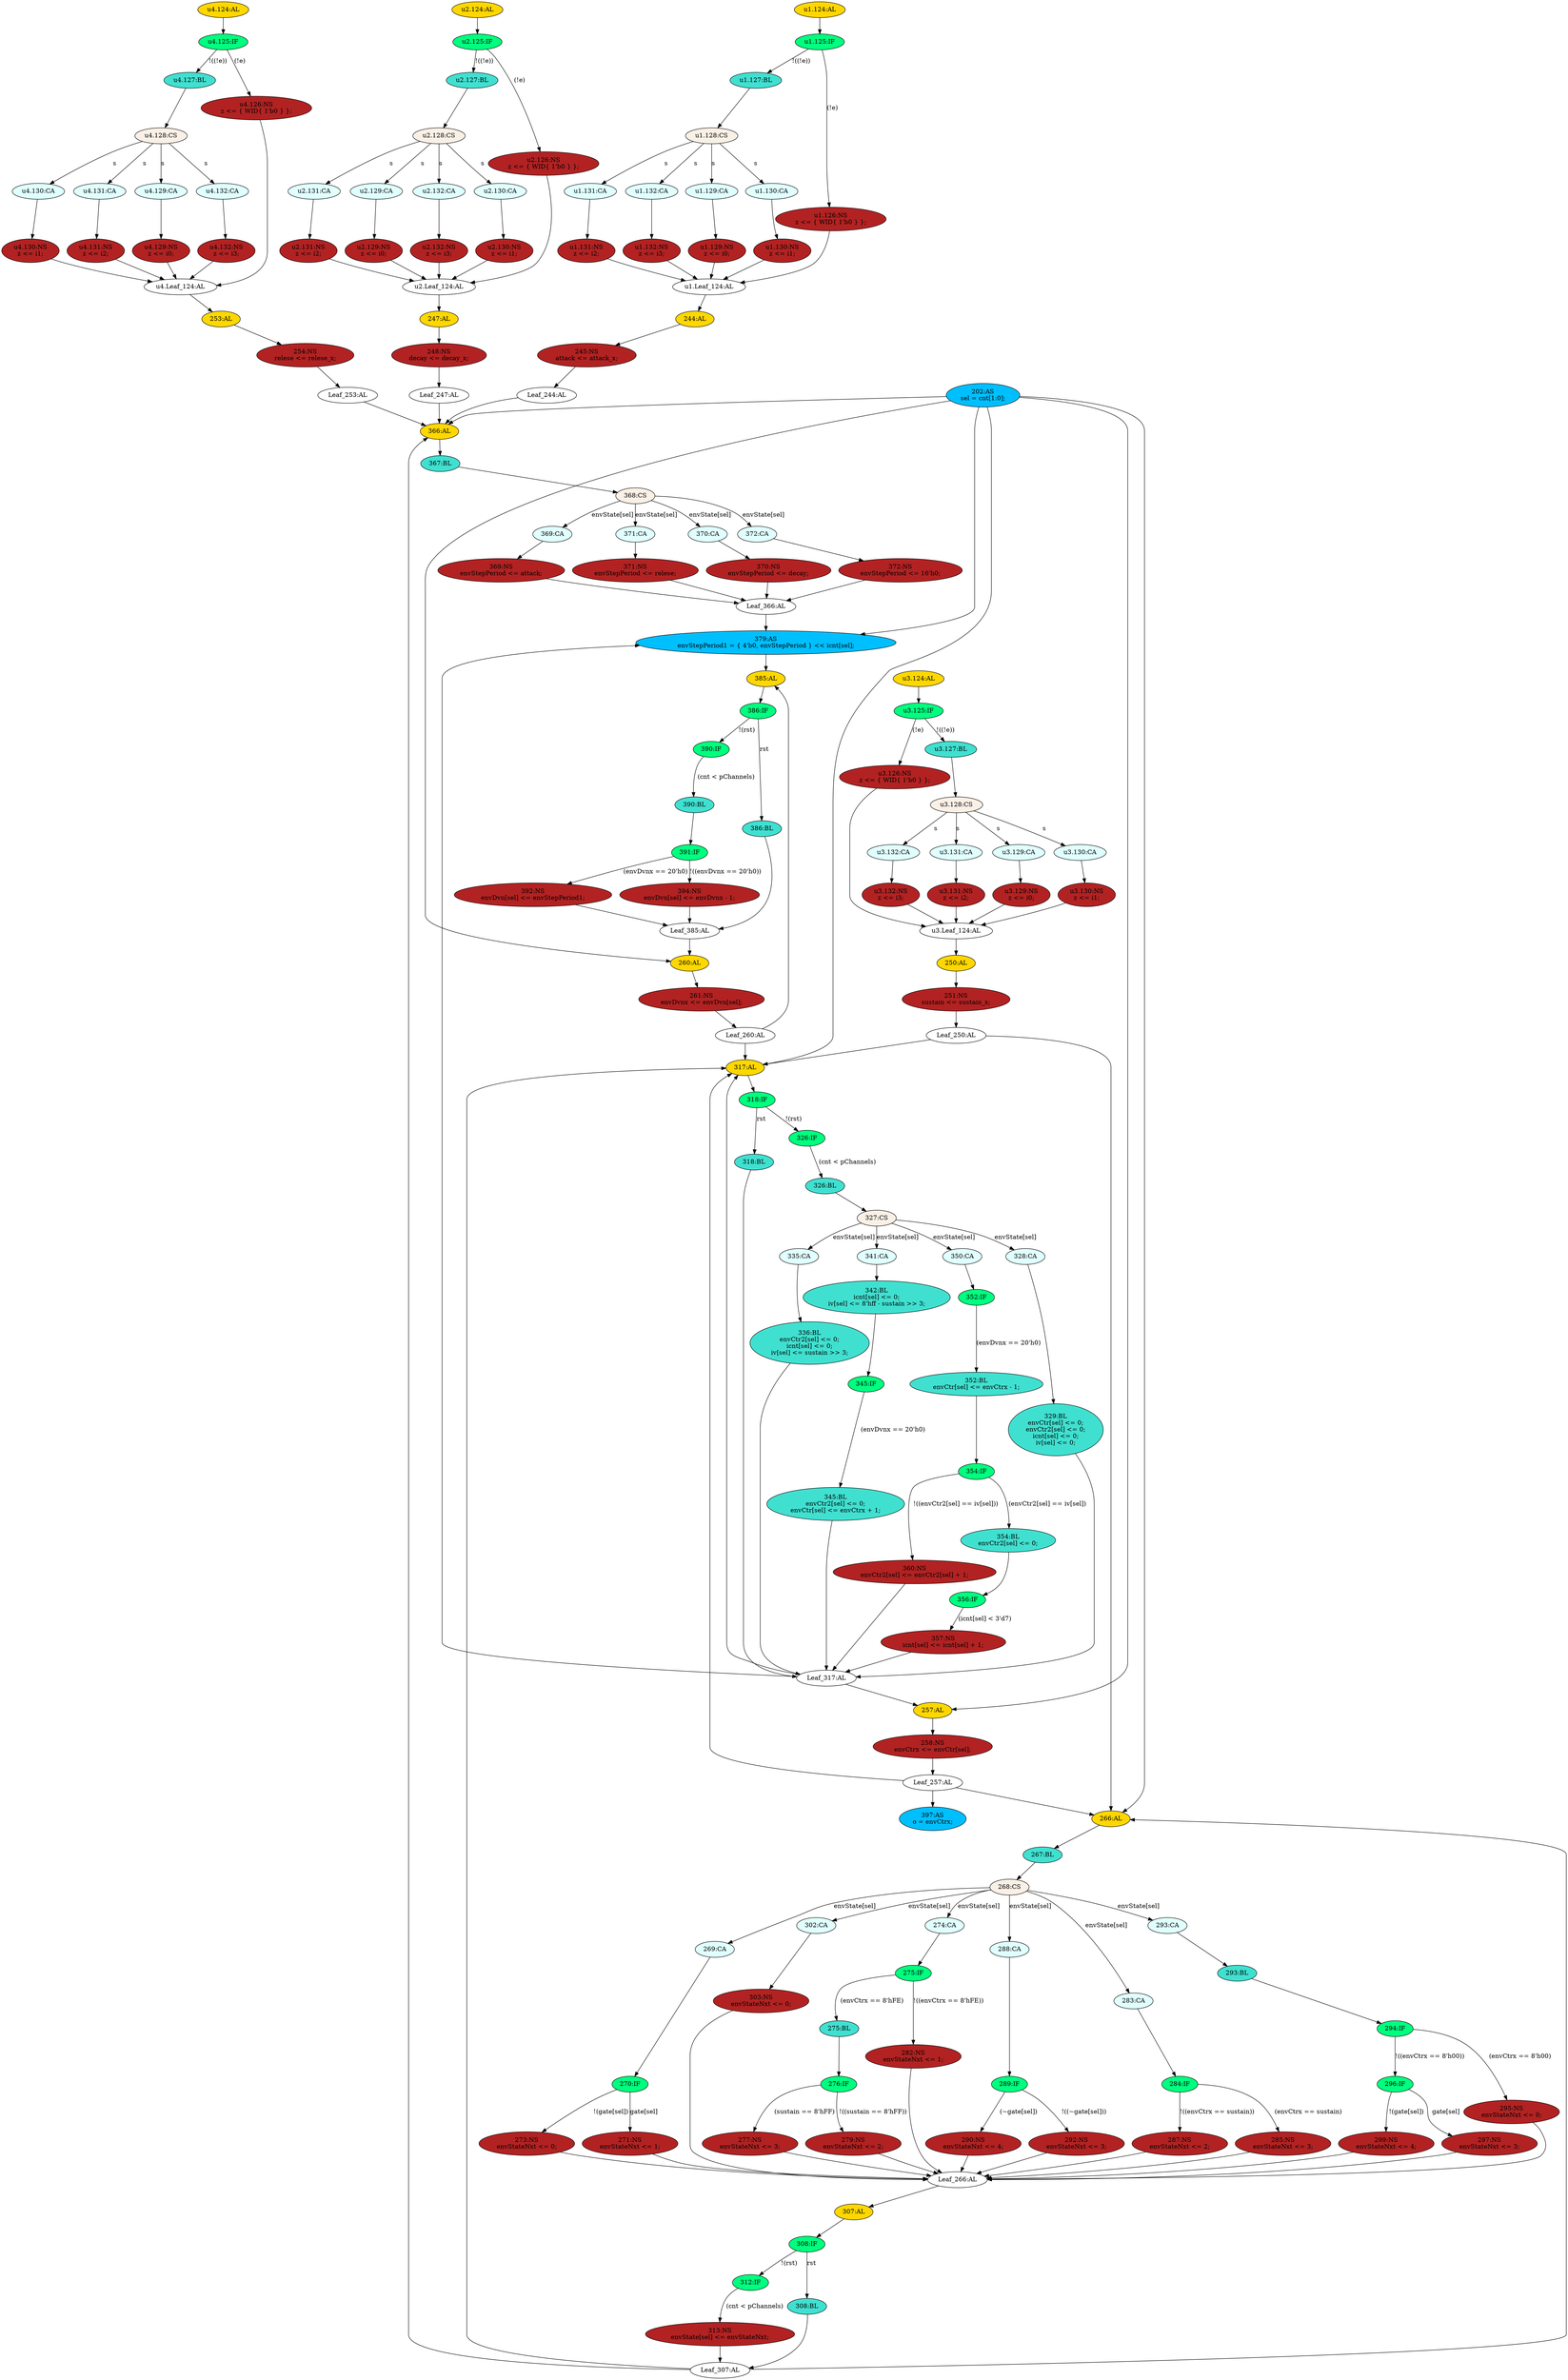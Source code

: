 strict digraph "compose( ,  )" {
	node [label="\N"];
	"245:NS"	 [ast="<pyverilog.vparser.ast.NonblockingSubstitution object at 0x7f92e5bbd9d0>",
		fillcolor=firebrick,
		label="245:NS
attack <= attack_x;",
		statements="[<pyverilog.vparser.ast.NonblockingSubstitution object at 0x7f92e5bbd9d0>]",
		style=filled,
		typ=NonblockingSubstitution];
	"Leaf_244:AL"	 [def_var="['attack']",
		label="Leaf_244:AL"];
	"245:NS" -> "Leaf_244:AL"	 [cond="[]",
		lineno=None];
	"u1.131:NS"	 [ast="<pyverilog.vparser.ast.NonblockingSubstitution object at 0x7f92e5c27490>",
		fillcolor=firebrick,
		label="u1.131:NS
z <= i2;",
		statements="[<pyverilog.vparser.ast.NonblockingSubstitution object at 0x7f92e5c27490>]",
		style=filled,
		typ=NonblockingSubstitution];
	"u1.Leaf_124:AL"	 [def_var="['z']",
		label="u1.Leaf_124:AL"];
	"u1.131:NS" -> "u1.Leaf_124:AL"	 [cond="[]",
		lineno=None];
	"u3.132:NS"	 [ast="<pyverilog.vparser.ast.NonblockingSubstitution object at 0x7f92e5c27690>",
		fillcolor=firebrick,
		label="u3.132:NS
z <= i3;",
		statements="[<pyverilog.vparser.ast.NonblockingSubstitution object at 0x7f92e5c27690>]",
		style=filled,
		typ=NonblockingSubstitution];
	"u3.Leaf_124:AL"	 [def_var="['z']",
		label="u3.Leaf_124:AL"];
	"u3.132:NS" -> "u3.Leaf_124:AL"	 [cond="[]",
		lineno=None];
	"u1.124:AL"	 [ast="<pyverilog.vparser.ast.Always object at 0x7f92e63b0810>",
		clk_sens=False,
		fillcolor=gold,
		label="u1.124:AL",
		sens="['e', 's', 'i0', 'i1', 'i2', 'i3']",
		statements="[]",
		style=filled,
		typ=Always,
		use_var="['e', 'i1', 'i0', 'i3', 'i2', 's']"];
	"u1.125:IF"	 [ast="<pyverilog.vparser.ast.IfStatement object at 0x7f92e62efd10>",
		fillcolor=springgreen,
		label="u1.125:IF",
		statements="[]",
		style=filled,
		typ=IfStatement];
	"u1.124:AL" -> "u1.125:IF"	 [cond="[]",
		lineno=None];
	"279:NS"	 [ast="<pyverilog.vparser.ast.NonblockingSubstitution object at 0x7f92e5be26d0>",
		fillcolor=firebrick,
		label="279:NS
envStateNxt <= 2;",
		statements="[<pyverilog.vparser.ast.NonblockingSubstitution object at 0x7f92e5be26d0>]",
		style=filled,
		typ=NonblockingSubstitution];
	"Leaf_266:AL"	 [def_var="['envStateNxt']",
		label="Leaf_266:AL"];
	"279:NS" -> "Leaf_266:AL"	 [cond="[]",
		lineno=None];
	"369:CA"	 [ast="<pyverilog.vparser.ast.Case object at 0x7f92e5ece250>",
		fillcolor=lightcyan,
		label="369:CA",
		statements="[]",
		style=filled,
		typ=Case];
	"369:NS"	 [ast="<pyverilog.vparser.ast.NonblockingSubstitution object at 0x7f92e5ece350>",
		fillcolor=firebrick,
		label="369:NS
envStepPeriod <= attack;",
		statements="[<pyverilog.vparser.ast.NonblockingSubstitution object at 0x7f92e5ece350>]",
		style=filled,
		typ=NonblockingSubstitution];
	"369:CA" -> "369:NS"	 [cond="[]",
		lineno=None];
	"247:AL"	 [ast="<pyverilog.vparser.ast.Always object at 0x7f92e5bbda10>",
		clk_sens=False,
		fillcolor=gold,
		label="247:AL",
		sens="['decay_x']",
		statements="[]",
		style=filled,
		typ=Always,
		use_var="['decay_x']"];
	"248:NS"	 [ast="<pyverilog.vparser.ast.NonblockingSubstitution object at 0x7f92e5bbdc50>",
		fillcolor=firebrick,
		label="248:NS
decay <= decay_x;",
		statements="[<pyverilog.vparser.ast.NonblockingSubstitution object at 0x7f92e5bbdc50>]",
		style=filled,
		typ=NonblockingSubstitution];
	"247:AL" -> "248:NS"	 [cond="[]",
		lineno=None];
	"307:AL"	 [ast="<pyverilog.vparser.ast.Always object at 0x7f92e5be0a10>",
		clk_sens=True,
		fillcolor=gold,
		label="307:AL",
		sens="['clk']",
		statements="[]",
		style=filled,
		typ=Always,
		use_var="['rst', 'pChannels', 'cnt', 'envStateNxt']"];
	"308:IF"	 [ast="<pyverilog.vparser.ast.IfStatement object at 0x7f92e5be0e90>",
		fillcolor=springgreen,
		label="308:IF",
		statements="[]",
		style=filled,
		typ=IfStatement];
	"307:AL" -> "308:IF"	 [cond="[]",
		lineno=None];
	"u1.128:CS"	 [ast="<pyverilog.vparser.ast.CaseStatement object at 0x7f92e5c27450>",
		fillcolor=linen,
		label="u1.128:CS",
		statements="[]",
		style=filled,
		typ=CaseStatement];
	"u1.129:CA"	 [ast="<pyverilog.vparser.ast.Case object at 0x7f92e84506d0>",
		fillcolor=lightcyan,
		label="u1.129:CA",
		statements="[]",
		style=filled,
		typ=Case];
	"u1.128:CS" -> "u1.129:CA"	 [cond="['s']",
		label=s,
		lineno=128];
	"u1.130:CA"	 [ast="<pyverilog.vparser.ast.Case object at 0x7f92e5c271d0>",
		fillcolor=lightcyan,
		label="u1.130:CA",
		statements="[]",
		style=filled,
		typ=Case];
	"u1.128:CS" -> "u1.130:CA"	 [cond="['s']",
		label=s,
		lineno=128];
	"u1.132:CA"	 [ast="<pyverilog.vparser.ast.Case object at 0x7f92e5c27590>",
		fillcolor=lightcyan,
		label="u1.132:CA",
		statements="[]",
		style=filled,
		typ=Case];
	"u1.128:CS" -> "u1.132:CA"	 [cond="['s']",
		label=s,
		lineno=128];
	"u1.131:CA"	 [ast="<pyverilog.vparser.ast.Case object at 0x7f92e5c27390>",
		fillcolor=lightcyan,
		label="u1.131:CA",
		statements="[]",
		style=filled,
		typ=Case];
	"u1.128:CS" -> "u1.131:CA"	 [cond="['s']",
		label=s,
		lineno=128];
	"371:CA"	 [ast="<pyverilog.vparser.ast.Case object at 0x7f92e5ece6d0>",
		fillcolor=lightcyan,
		label="371:CA",
		statements="[]",
		style=filled,
		typ=Case];
	"371:NS"	 [ast="<pyverilog.vparser.ast.NonblockingSubstitution object at 0x7f92e5ece7d0>",
		fillcolor=firebrick,
		label="371:NS
envStepPeriod <= relese;",
		statements="[<pyverilog.vparser.ast.NonblockingSubstitution object at 0x7f92e5ece7d0>]",
		style=filled,
		typ=NonblockingSubstitution];
	"371:CA" -> "371:NS"	 [cond="[]",
		lineno=None];
	"u2.130:NS"	 [ast="<pyverilog.vparser.ast.NonblockingSubstitution object at 0x7f92e5c272d0>",
		fillcolor=firebrick,
		label="u2.130:NS
z <= i1;",
		statements="[<pyverilog.vparser.ast.NonblockingSubstitution object at 0x7f92e5c272d0>]",
		style=filled,
		typ=NonblockingSubstitution];
	"u2.Leaf_124:AL"	 [def_var="['z']",
		label="u2.Leaf_124:AL"];
	"u2.130:NS" -> "u2.Leaf_124:AL"	 [cond="[]",
		lineno=None];
	"u3.131:NS"	 [ast="<pyverilog.vparser.ast.NonblockingSubstitution object at 0x7f92e5c27490>",
		fillcolor=firebrick,
		label="u3.131:NS
z <= i2;",
		statements="[<pyverilog.vparser.ast.NonblockingSubstitution object at 0x7f92e5c27490>]",
		style=filled,
		typ=NonblockingSubstitution];
	"u3.131:NS" -> "u3.Leaf_124:AL"	 [cond="[]",
		lineno=None];
	"261:NS"	 [ast="<pyverilog.vparser.ast.NonblockingSubstitution object at 0x7f92e5bc6790>",
		fillcolor=firebrick,
		label="261:NS
envDvnx <= envDvn[sel];",
		statements="[<pyverilog.vparser.ast.NonblockingSubstitution object at 0x7f92e5bc6790>]",
		style=filled,
		typ=NonblockingSubstitution];
	"Leaf_260:AL"	 [def_var="['envDvnx']",
		label="Leaf_260:AL"];
	"261:NS" -> "Leaf_260:AL"	 [cond="[]",
		lineno=None];
	"Leaf_317:AL"	 [def_var="['icnt', 'envCtr2', 'envCtr', 'iv']",
		label="Leaf_317:AL"];
	"379:AS"	 [ast="<pyverilog.vparser.ast.Assign object at 0x7f92e5ecee10>",
		def_var="['envStepPeriod1']",
		fillcolor=deepskyblue,
		label="379:AS
envStepPeriod1 = { 4'b0, envStepPeriod } << icnt[sel];",
		statements="[]",
		style=filled,
		typ=Assign,
		use_var="['envStepPeriod', 'icnt', 'sel']"];
	"Leaf_317:AL" -> "379:AS";
	"317:AL"	 [ast="<pyverilog.vparser.ast.Always object at 0x7f92e5be3490>",
		clk_sens=True,
		fillcolor=gold,
		label="317:AL",
		sens="['clk']",
		statements="[]",
		style=filled,
		typ=Always,
		use_var="['pChannels', 'cnt', 'envCtr2', 'envCtrx', 'icnt', 'envDvnx', 'iv', 'envState', 'sustain', 'rst', 'sel']"];
	"Leaf_317:AL" -> "317:AL";
	"257:AL"	 [ast="<pyverilog.vparser.ast.Always object at 0x7f92e5bc61d0>",
		clk_sens=False,
		fillcolor=gold,
		label="257:AL",
		sens="['sel']",
		statements="[]",
		style=filled,
		typ=Always,
		use_var="['sel', 'envCtr']"];
	"Leaf_317:AL" -> "257:AL";
	"360:NS"	 [ast="<pyverilog.vparser.ast.NonblockingSubstitution object at 0x7f92e5ed7fd0>",
		fillcolor=firebrick,
		label="360:NS
envCtr2[sel] <= envCtr2[sel] + 1;",
		statements="[<pyverilog.vparser.ast.NonblockingSubstitution object at 0x7f92e5ed7fd0>]",
		style=filled,
		typ=NonblockingSubstitution];
	"360:NS" -> "Leaf_317:AL"	 [cond="[]",
		lineno=None];
	"367:BL"	 [ast="<pyverilog.vparser.ast.Block object at 0x7f92e5ece090>",
		fillcolor=turquoise,
		label="367:BL",
		statements="[]",
		style=filled,
		typ=Block];
	"368:CS"	 [ast="<pyverilog.vparser.ast.CaseStatement object at 0x7f92e5ece850>",
		fillcolor=linen,
		label="368:CS",
		statements="[]",
		style=filled,
		typ=CaseStatement];
	"367:BL" -> "368:CS"	 [cond="[]",
		lineno=None];
	"u3.131:CA"	 [ast="<pyverilog.vparser.ast.Case object at 0x7f92e5c27390>",
		fillcolor=lightcyan,
		label="u3.131:CA",
		statements="[]",
		style=filled,
		typ=Case];
	"u3.131:CA" -> "u3.131:NS"	 [cond="[]",
		lineno=None];
	"269:CA"	 [ast="<pyverilog.vparser.ast.Case object at 0x7f92e5bc6c50>",
		fillcolor=lightcyan,
		label="269:CA",
		statements="[]",
		style=filled,
		typ=Case];
	"270:IF"	 [ast="<pyverilog.vparser.ast.IfStatement object at 0x7f92e5bc6e90>",
		fillcolor=springgreen,
		label="270:IF",
		statements="[]",
		style=filled,
		typ=IfStatement];
	"269:CA" -> "270:IF"	 [cond="[]",
		lineno=None];
	"370:CA"	 [ast="<pyverilog.vparser.ast.Case object at 0x7f92e5ece4d0>",
		fillcolor=lightcyan,
		label="370:CA",
		statements="[]",
		style=filled,
		typ=Case];
	"370:NS"	 [ast="<pyverilog.vparser.ast.NonblockingSubstitution object at 0x7f92e5ece5d0>",
		fillcolor=firebrick,
		label="370:NS
envStepPeriod <= decay;",
		statements="[<pyverilog.vparser.ast.NonblockingSubstitution object at 0x7f92e5ece5d0>]",
		style=filled,
		typ=NonblockingSubstitution];
	"370:CA" -> "370:NS"	 [cond="[]",
		lineno=None];
	"354:BL"	 [ast="<pyverilog.vparser.ast.Block object at 0x7f92e5ed78d0>",
		fillcolor=turquoise,
		label="354:BL
envCtr2[sel] <= 0;",
		statements="[<pyverilog.vparser.ast.NonblockingSubstitution object at 0x7f92e5ed7850>]",
		style=filled,
		typ=Block];
	"356:IF"	 [ast="<pyverilog.vparser.ast.IfStatement object at 0x7f92e5ed7b10>",
		fillcolor=springgreen,
		label="356:IF",
		statements="[]",
		style=filled,
		typ=IfStatement];
	"354:BL" -> "356:IF"	 [cond="[]",
		lineno=None];
	"Leaf_253:AL"	 [def_var="['relese']",
		label="Leaf_253:AL"];
	"366:AL"	 [ast="<pyverilog.vparser.ast.Always object at 0x7f92e5ece050>",
		clk_sens=False,
		fillcolor=gold,
		label="366:AL",
		sens="['sel', 'attack', 'decay', 'relese']",
		statements="[]",
		style=filled,
		typ=Always,
		use_var="['envState', 'attack', 'sel', 'relese', 'decay']"];
	"Leaf_253:AL" -> "366:AL";
	"u1.129:NS"	 [ast="<pyverilog.vparser.ast.NonblockingSubstitution object at 0x7f92e5c27090>",
		fillcolor=firebrick,
		label="u1.129:NS
z <= i0;",
		statements="[<pyverilog.vparser.ast.NonblockingSubstitution object at 0x7f92e5c27090>]",
		style=filled,
		typ=NonblockingSubstitution];
	"u1.129:CA" -> "u1.129:NS"	 [cond="[]",
		lineno=None];
	"u3.129:CA"	 [ast="<pyverilog.vparser.ast.Case object at 0x7f92e84506d0>",
		fillcolor=lightcyan,
		label="u3.129:CA",
		statements="[]",
		style=filled,
		typ=Case];
	"u3.129:NS"	 [ast="<pyverilog.vparser.ast.NonblockingSubstitution object at 0x7f92e5c27090>",
		fillcolor=firebrick,
		label="u3.129:NS
z <= i0;",
		statements="[<pyverilog.vparser.ast.NonblockingSubstitution object at 0x7f92e5c27090>]",
		style=filled,
		typ=NonblockingSubstitution];
	"u3.129:CA" -> "u3.129:NS"	 [cond="[]",
		lineno=None];
	"386:IF"	 [ast="<pyverilog.vparser.ast.IfStatement object at 0x7f92e5ee7790>",
		fillcolor=springgreen,
		label="386:IF",
		statements="[]",
		style=filled,
		typ=IfStatement];
	"390:IF"	 [ast="<pyverilog.vparser.ast.IfStatement object at 0x7f92e5ee7850>",
		fillcolor=springgreen,
		label="390:IF",
		statements="[]",
		style=filled,
		typ=IfStatement];
	"386:IF" -> "390:IF"	 [cond="['rst']",
		label="!(rst)",
		lineno=386];
	"386:BL"	 [ast="<pyverilog.vparser.ast.Block object at 0x7f92e5ecefd0>",
		fillcolor=turquoise,
		label="386:BL",
		statements="[]",
		style=filled,
		typ=Block];
	"386:IF" -> "386:BL"	 [cond="['rst']",
		label=rst,
		lineno=386];
	"326:BL"	 [ast="<pyverilog.vparser.ast.Block object at 0x7f92e5be4390>",
		fillcolor=turquoise,
		label="326:BL",
		statements="[]",
		style=filled,
		typ=Block];
	"327:CS"	 [ast="<pyverilog.vparser.ast.CaseStatement object at 0x7f92e5eca9d0>",
		fillcolor=linen,
		label="327:CS",
		statements="[]",
		style=filled,
		typ=CaseStatement];
	"326:BL" -> "327:CS"	 [cond="[]",
		lineno=None];
	"Leaf_247:AL"	 [def_var="['decay']",
		label="Leaf_247:AL"];
	"248:NS" -> "Leaf_247:AL"	 [cond="[]",
		lineno=None];
	"u3.130:CA"	 [ast="<pyverilog.vparser.ast.Case object at 0x7f92e5c271d0>",
		fillcolor=lightcyan,
		label="u3.130:CA",
		statements="[]",
		style=filled,
		typ=Case];
	"u3.130:NS"	 [ast="<pyverilog.vparser.ast.NonblockingSubstitution object at 0x7f92e5c272d0>",
		fillcolor=firebrick,
		label="u3.130:NS
z <= i1;",
		statements="[<pyverilog.vparser.ast.NonblockingSubstitution object at 0x7f92e5c272d0>]",
		style=filled,
		typ=NonblockingSubstitution];
	"u3.130:CA" -> "u3.130:NS"	 [cond="[]",
		lineno=None];
	"258:NS"	 [ast="<pyverilog.vparser.ast.NonblockingSubstitution object at 0x7f92e5bc6490>",
		fillcolor=firebrick,
		label="258:NS
envCtrx <= envCtr[sel];",
		statements="[<pyverilog.vparser.ast.NonblockingSubstitution object at 0x7f92e5bc6490>]",
		style=filled,
		typ=NonblockingSubstitution];
	"Leaf_257:AL"	 [def_var="['envCtrx']",
		label="Leaf_257:AL"];
	"258:NS" -> "Leaf_257:AL"	 [cond="[]",
		lineno=None];
	"u4.129:NS"	 [ast="<pyverilog.vparser.ast.NonblockingSubstitution object at 0x7f92e5c27090>",
		fillcolor=firebrick,
		label="u4.129:NS
z <= i0;",
		statements="[<pyverilog.vparser.ast.NonblockingSubstitution object at 0x7f92e5c27090>]",
		style=filled,
		typ=NonblockingSubstitution];
	"u4.Leaf_124:AL"	 [def_var="['z']",
		label="u4.Leaf_124:AL"];
	"u4.129:NS" -> "u4.Leaf_124:AL"	 [cond="[]",
		lineno=None];
	"385:AL"	 [ast="<pyverilog.vparser.ast.Always object at 0x7f92e5ee7050>",
		clk_sens=True,
		fillcolor=gold,
		label="385:AL",
		sens="['clk']",
		statements="[]",
		style=filled,
		typ=Always,
		use_var="['rst', 'pChannels', 'cnt', 'envStepPeriod1', 'envDvnx']"];
	"379:AS" -> "385:AL";
	"290:NS"	 [ast="<pyverilog.vparser.ast.NonblockingSubstitution object at 0x7f92e5be2ed0>",
		fillcolor=firebrick,
		label="290:NS
envStateNxt <= 4;",
		statements="[<pyverilog.vparser.ast.NonblockingSubstitution object at 0x7f92e5be2ed0>]",
		style=filled,
		typ=NonblockingSubstitution];
	"290:NS" -> "Leaf_266:AL"	 [cond="[]",
		lineno=None];
	"312:IF"	 [ast="<pyverilog.vparser.ast.IfStatement object at 0x7f92e5be3310>",
		fillcolor=springgreen,
		label="312:IF",
		statements="[]",
		style=filled,
		typ=IfStatement];
	"308:IF" -> "312:IF"	 [cond="['rst']",
		label="!(rst)",
		lineno=308];
	"308:BL"	 [ast="<pyverilog.vparser.ast.Block object at 0x7f92e5be0950>",
		fillcolor=turquoise,
		label="308:BL",
		statements="[]",
		style=filled,
		typ=Block];
	"308:IF" -> "308:BL"	 [cond="['rst']",
		label=rst,
		lineno=308];
	"u2.132:NS"	 [ast="<pyverilog.vparser.ast.NonblockingSubstitution object at 0x7f92e5c27690>",
		fillcolor=firebrick,
		label="u2.132:NS
z <= i3;",
		statements="[<pyverilog.vparser.ast.NonblockingSubstitution object at 0x7f92e5c27690>]",
		style=filled,
		typ=NonblockingSubstitution];
	"u2.132:NS" -> "u2.Leaf_124:AL"	 [cond="[]",
		lineno=None];
	"268:CS"	 [ast="<pyverilog.vparser.ast.CaseStatement object at 0x7f92e5be0210>",
		fillcolor=linen,
		label="268:CS",
		statements="[]",
		style=filled,
		typ=CaseStatement];
	"268:CS" -> "269:CA"	 [cond="['envState', 'sel']",
		label="envState[sel]",
		lineno=268];
	"283:CA"	 [ast="<pyverilog.vparser.ast.Case object at 0x7f92e5be25d0>",
		fillcolor=lightcyan,
		label="283:CA",
		statements="[]",
		style=filled,
		typ=Case];
	"268:CS" -> "283:CA"	 [cond="['envState', 'sel']",
		label="envState[sel]",
		lineno=268];
	"293:CA"	 [ast="<pyverilog.vparser.ast.Case object at 0x7f92e5be0110>",
		fillcolor=lightcyan,
		label="293:CA",
		statements="[]",
		style=filled,
		typ=Case];
	"268:CS" -> "293:CA"	 [cond="['envState', 'sel']",
		label="envState[sel]",
		lineno=268];
	"288:CA"	 [ast="<pyverilog.vparser.ast.Case object at 0x7f92e5be2b90>",
		fillcolor=lightcyan,
		label="288:CA",
		statements="[]",
		style=filled,
		typ=Case];
	"268:CS" -> "288:CA"	 [cond="['envState', 'sel']",
		label="envState[sel]",
		lineno=268];
	"302:CA"	 [ast="<pyverilog.vparser.ast.Case object at 0x7f92e5be0410>",
		fillcolor=lightcyan,
		label="302:CA",
		statements="[]",
		style=filled,
		typ=Case];
	"268:CS" -> "302:CA"	 [cond="['envState', 'sel']",
		label="envState[sel]",
		lineno=268];
	"274:CA"	 [ast="<pyverilog.vparser.ast.Case object at 0x7f92e5be20d0>",
		fillcolor=lightcyan,
		label="274:CA",
		statements="[]",
		style=filled,
		typ=Case];
	"268:CS" -> "274:CA"	 [cond="['envState', 'sel']",
		label="envState[sel]",
		lineno=268];
	"284:IF"	 [ast="<pyverilog.vparser.ast.IfStatement object at 0x7f92e5be2a10>",
		fillcolor=springgreen,
		label="284:IF",
		statements="[]",
		style=filled,
		typ=IfStatement];
	"287:NS"	 [ast="<pyverilog.vparser.ast.NonblockingSubstitution object at 0x7f92e5be2bd0>",
		fillcolor=firebrick,
		label="287:NS
envStateNxt <= 2;",
		statements="[<pyverilog.vparser.ast.NonblockingSubstitution object at 0x7f92e5be2bd0>]",
		style=filled,
		typ=NonblockingSubstitution];
	"284:IF" -> "287:NS"	 [cond="['envCtrx', 'sustain']",
		label="!((envCtrx == sustain))",
		lineno=284];
	"285:NS"	 [ast="<pyverilog.vparser.ast.NonblockingSubstitution object at 0x7f92e5be2a50>",
		fillcolor=firebrick,
		label="285:NS
envStateNxt <= 3;",
		statements="[<pyverilog.vparser.ast.NonblockingSubstitution object at 0x7f92e5be2a50>]",
		style=filled,
		typ=NonblockingSubstitution];
	"284:IF" -> "285:NS"	 [cond="['envCtrx', 'sustain']",
		label="(envCtrx == sustain)",
		lineno=284];
	"318:BL"	 [ast="<pyverilog.vparser.ast.Block object at 0x7f92e5be34d0>",
		fillcolor=turquoise,
		label="318:BL",
		statements="[]",
		style=filled,
		typ=Block];
	"318:BL" -> "Leaf_317:AL"	 [cond="[]",
		lineno=None];
	"276:IF"	 [ast="<pyverilog.vparser.ast.IfStatement object at 0x7f92e5be2510>",
		fillcolor=springgreen,
		label="276:IF",
		statements="[]",
		style=filled,
		typ=IfStatement];
	"276:IF" -> "279:NS"	 [cond="['sustain']",
		label="!((sustain == 8'hFF))",
		lineno=276];
	"277:NS"	 [ast="<pyverilog.vparser.ast.NonblockingSubstitution object at 0x7f92e5be2550>",
		fillcolor=firebrick,
		label="277:NS
envStateNxt <= 3;",
		statements="[<pyverilog.vparser.ast.NonblockingSubstitution object at 0x7f92e5be2550>]",
		style=filled,
		typ=NonblockingSubstitution];
	"276:IF" -> "277:NS"	 [cond="['sustain']",
		label="(sustain == 8'hFF)",
		lineno=276];
	"u1.130:NS"	 [ast="<pyverilog.vparser.ast.NonblockingSubstitution object at 0x7f92e5c272d0>",
		fillcolor=firebrick,
		label="u1.130:NS
z <= i1;",
		statements="[<pyverilog.vparser.ast.NonblockingSubstitution object at 0x7f92e5c272d0>]",
		style=filled,
		typ=NonblockingSubstitution];
	"u1.130:CA" -> "u1.130:NS"	 [cond="[]",
		lineno=None];
	"Leaf_385:AL"	 [def_var="['envDvn']",
		label="Leaf_385:AL"];
	"260:AL"	 [ast="<pyverilog.vparser.ast.Always object at 0x7f92e5bc64d0>",
		clk_sens=False,
		fillcolor=gold,
		label="260:AL",
		sens="['sel']",
		statements="[]",
		style=filled,
		typ=Always,
		use_var="['sel', 'envDvn']"];
	"Leaf_385:AL" -> "260:AL";
	"329:BL"	 [ast="<pyverilog.vparser.ast.Block object at 0x7f92e5be4b90>",
		fillcolor=turquoise,
		label="329:BL
envCtr[sel] <= 0;
envCtr2[sel] <= 0;
icnt[sel] <= 0;
iv[sel] <= 0;",
		statements="[<pyverilog.vparser.ast.NonblockingSubstitution object at 0x7f92e5be4790>, <pyverilog.vparser.ast.NonblockingSubstitution object \
at 0x7f92e5be4990>, <pyverilog.vparser.ast.NonblockingSubstitution object at 0x7f92e5be4b50>, <pyverilog.vparser.ast.NonblockingSubstitution \
object at 0x7f92e5be4d10>]",
		style=filled,
		typ=Block];
	"329:BL" -> "Leaf_317:AL"	 [cond="[]",
		lineno=None];
	"283:CA" -> "284:IF"	 [cond="[]",
		lineno=None];
	"Leaf_366:AL"	 [def_var="['envStepPeriod']",
		label="Leaf_366:AL"];
	"Leaf_366:AL" -> "379:AS";
	"u2.126:NS"	 [ast="<pyverilog.vparser.ast.NonblockingSubstitution object at 0x7f92e62efe50>",
		fillcolor=firebrick,
		label="u2.126:NS
z <= { WID{ 1'b0 } };",
		statements="[<pyverilog.vparser.ast.NonblockingSubstitution object at 0x7f92e62efe50>]",
		style=filled,
		typ=NonblockingSubstitution];
	"u2.126:NS" -> "u2.Leaf_124:AL"	 [cond="[]",
		lineno=None];
	"u3.130:NS" -> "u3.Leaf_124:AL"	 [cond="[]",
		lineno=None];
	"u1.126:NS"	 [ast="<pyverilog.vparser.ast.NonblockingSubstitution object at 0x7f92e62efe50>",
		fillcolor=firebrick,
		label="u1.126:NS
z <= { WID{ 1'b0 } };",
		statements="[<pyverilog.vparser.ast.NonblockingSubstitution object at 0x7f92e62efe50>]",
		style=filled,
		typ=NonblockingSubstitution];
	"u1.125:IF" -> "u1.126:NS"	 [cond="['e']",
		label="(!e)",
		lineno=125];
	"u1.127:BL"	 [ast="<pyverilog.vparser.ast.Block object at 0x7f92e62eff10>",
		fillcolor=turquoise,
		label="u1.127:BL",
		statements="[]",
		style=filled,
		typ=Block];
	"u1.125:IF" -> "u1.127:BL"	 [cond="['e']",
		label="!((!e))",
		lineno=125];
	"u4.125:IF"	 [ast="<pyverilog.vparser.ast.IfStatement object at 0x7f92e62efd10>",
		fillcolor=springgreen,
		label="u4.125:IF",
		statements="[]",
		style=filled,
		typ=IfStatement];
	"u4.127:BL"	 [ast="<pyverilog.vparser.ast.Block object at 0x7f92e62eff10>",
		fillcolor=turquoise,
		label="u4.127:BL",
		statements="[]",
		style=filled,
		typ=Block];
	"u4.125:IF" -> "u4.127:BL"	 [cond="['e']",
		label="!((!e))",
		lineno=125];
	"u4.126:NS"	 [ast="<pyverilog.vparser.ast.NonblockingSubstitution object at 0x7f92e62efe50>",
		fillcolor=firebrick,
		label="u4.126:NS
z <= { WID{ 1'b0 } };",
		statements="[<pyverilog.vparser.ast.NonblockingSubstitution object at 0x7f92e62efe50>]",
		style=filled,
		typ=NonblockingSubstitution];
	"u4.125:IF" -> "u4.126:NS"	 [cond="['e']",
		label="(!e)",
		lineno=125];
	"341:CA"	 [ast="<pyverilog.vparser.ast.Case object at 0x7f92e5eca510>",
		fillcolor=lightcyan,
		label="341:CA",
		statements="[]",
		style=filled,
		typ=Case];
	"342:BL"	 [ast="<pyverilog.vparser.ast.Block object at 0x7f92e5ecaa10>",
		fillcolor=turquoise,
		label="342:BL
icnt[sel] <= 0;
iv[sel] <= 8'hff - sustain >> 3;",
		statements="[<pyverilog.vparser.ast.NonblockingSubstitution object at 0x7f92e5eca6d0>, <pyverilog.vparser.ast.NonblockingSubstitution object \
at 0x7f92e5eca910>]",
		style=filled,
		typ=Block];
	"341:CA" -> "342:BL"	 [cond="[]",
		lineno=None];
	"u2.131:CA"	 [ast="<pyverilog.vparser.ast.Case object at 0x7f92e5c27390>",
		fillcolor=lightcyan,
		label="u2.131:CA",
		statements="[]",
		style=filled,
		typ=Case];
	"u2.131:NS"	 [ast="<pyverilog.vparser.ast.NonblockingSubstitution object at 0x7f92e5c27490>",
		fillcolor=firebrick,
		label="u2.131:NS
z <= i2;",
		statements="[<pyverilog.vparser.ast.NonblockingSubstitution object at 0x7f92e5c27490>]",
		style=filled,
		typ=NonblockingSubstitution];
	"u2.131:CA" -> "u2.131:NS"	 [cond="[]",
		lineno=None];
	"287:NS" -> "Leaf_266:AL"	 [cond="[]",
		lineno=None];
	"397:AS"	 [ast="<pyverilog.vparser.ast.Assign object at 0x7f92e5ee7f10>",
		def_var="['o']",
		fillcolor=deepskyblue,
		label="397:AS
o = envCtrx;",
		statements="[]",
		style=filled,
		typ=Assign,
		use_var="['envCtrx']"];
	"385:AL" -> "386:IF"	 [cond="[]",
		lineno=None];
	"u4.132:NS"	 [ast="<pyverilog.vparser.ast.NonblockingSubstitution object at 0x7f92e5c27690>",
		fillcolor=firebrick,
		label="u4.132:NS
z <= i3;",
		statements="[<pyverilog.vparser.ast.NonblockingSubstitution object at 0x7f92e5c27690>]",
		style=filled,
		typ=NonblockingSubstitution];
	"u4.132:NS" -> "u4.Leaf_124:AL"	 [cond="[]",
		lineno=None];
	"275:BL"	 [ast="<pyverilog.vparser.ast.Block object at 0x7f92e5be2290>",
		fillcolor=turquoise,
		label="275:BL",
		statements="[]",
		style=filled,
		typ=Block];
	"275:BL" -> "276:IF"	 [cond="[]",
		lineno=None];
	"Leaf_260:AL" -> "385:AL";
	"Leaf_260:AL" -> "317:AL";
	"u3.129:NS" -> "u3.Leaf_124:AL"	 [cond="[]",
		lineno=None];
	"357:NS"	 [ast="<pyverilog.vparser.ast.NonblockingSubstitution object at 0x7f92e5ed7d50>",
		fillcolor=firebrick,
		label="357:NS
icnt[sel] <= icnt[sel] + 1;",
		statements="[<pyverilog.vparser.ast.NonblockingSubstitution object at 0x7f92e5ed7d50>]",
		style=filled,
		typ=NonblockingSubstitution];
	"357:NS" -> "Leaf_317:AL"	 [cond="[]",
		lineno=None];
	"Leaf_250:AL"	 [def_var="['sustain']",
		label="Leaf_250:AL"];
	"Leaf_250:AL" -> "317:AL";
	"266:AL"	 [ast="<pyverilog.vparser.ast.Always object at 0x7f92e5bc6ad0>",
		clk_sens=False,
		fillcolor=gold,
		label="266:AL",
		sens="['sel', 'gate', 'sustain']",
		statements="[]",
		style=filled,
		typ=Always,
		use_var="['envState', 'envCtrx', 'sel', 'sustain', 'gate']"];
	"Leaf_250:AL" -> "266:AL";
	"292:NS"	 [ast="<pyverilog.vparser.ast.NonblockingSubstitution object at 0x7f92e5be0090>",
		fillcolor=firebrick,
		label="292:NS
envStateNxt <= 3;",
		statements="[<pyverilog.vparser.ast.NonblockingSubstitution object at 0x7f92e5be0090>]",
		style=filled,
		typ=NonblockingSubstitution];
	"292:NS" -> "Leaf_266:AL"	 [cond="[]",
		lineno=None];
	"u1.132:NS"	 [ast="<pyverilog.vparser.ast.NonblockingSubstitution object at 0x7f92e5c27690>",
		fillcolor=firebrick,
		label="u1.132:NS
z <= i3;",
		statements="[<pyverilog.vparser.ast.NonblockingSubstitution object at 0x7f92e5c27690>]",
		style=filled,
		typ=NonblockingSubstitution];
	"u1.132:CA" -> "u1.132:NS"	 [cond="[]",
		lineno=None];
	"313:NS"	 [ast="<pyverilog.vparser.ast.NonblockingSubstitution object at 0x7f92e5be3450>",
		fillcolor=firebrick,
		label="313:NS
envState[sel] <= envStateNxt;",
		statements="[<pyverilog.vparser.ast.NonblockingSubstitution object at 0x7f92e5be3450>]",
		style=filled,
		typ=NonblockingSubstitution];
	"Leaf_307:AL"	 [def_var="['envState']",
		label="Leaf_307:AL"];
	"313:NS" -> "Leaf_307:AL"	 [cond="[]",
		lineno=None];
	"u4.130:NS"	 [ast="<pyverilog.vparser.ast.NonblockingSubstitution object at 0x7f92e5c272d0>",
		fillcolor=firebrick,
		label="u4.130:NS
z <= i1;",
		statements="[<pyverilog.vparser.ast.NonblockingSubstitution object at 0x7f92e5c272d0>]",
		style=filled,
		typ=NonblockingSubstitution];
	"u4.130:NS" -> "u4.Leaf_124:AL"	 [cond="[]",
		lineno=None];
	"293:BL"	 [ast="<pyverilog.vparser.ast.Block object at 0x7f92e5be0050>",
		fillcolor=turquoise,
		label="293:BL",
		statements="[]",
		style=filled,
		typ=Block];
	"294:IF"	 [ast="<pyverilog.vparser.ast.IfStatement object at 0x7f92e5be0350>",
		fillcolor=springgreen,
		label="294:IF",
		statements="[]",
		style=filled,
		typ=IfStatement];
	"293:BL" -> "294:IF"	 [cond="[]",
		lineno=None];
	"u3.125:IF"	 [ast="<pyverilog.vparser.ast.IfStatement object at 0x7f92e62efd10>",
		fillcolor=springgreen,
		label="u3.125:IF",
		statements="[]",
		style=filled,
		typ=IfStatement];
	"u3.126:NS"	 [ast="<pyverilog.vparser.ast.NonblockingSubstitution object at 0x7f92e62efe50>",
		fillcolor=firebrick,
		label="u3.126:NS
z <= { WID{ 1'b0 } };",
		statements="[<pyverilog.vparser.ast.NonblockingSubstitution object at 0x7f92e62efe50>]",
		style=filled,
		typ=NonblockingSubstitution];
	"u3.125:IF" -> "u3.126:NS"	 [cond="['e']",
		label="(!e)",
		lineno=125];
	"u3.127:BL"	 [ast="<pyverilog.vparser.ast.Block object at 0x7f92e62eff10>",
		fillcolor=turquoise,
		label="u3.127:BL",
		statements="[]",
		style=filled,
		typ=Block];
	"u3.125:IF" -> "u3.127:BL"	 [cond="['e']",
		label="!((!e))",
		lineno=125];
	"u4.124:AL"	 [ast="<pyverilog.vparser.ast.Always object at 0x7f92e63b0810>",
		clk_sens=False,
		fillcolor=gold,
		label="u4.124:AL",
		sens="['e', 's', 'i0', 'i1', 'i2', 'i3']",
		statements="[]",
		style=filled,
		typ=Always,
		use_var="['e', 'i1', 'i0', 'i3', 'i2', 's']"];
	"u4.124:AL" -> "u4.125:IF"	 [cond="[]",
		lineno=None];
	"368:CS" -> "369:CA"	 [cond="['envState', 'sel']",
		label="envState[sel]",
		lineno=368];
	"368:CS" -> "371:CA"	 [cond="['envState', 'sel']",
		label="envState[sel]",
		lineno=368];
	"368:CS" -> "370:CA"	 [cond="['envState', 'sel']",
		label="envState[sel]",
		lineno=368];
	"372:CA"	 [ast="<pyverilog.vparser.ast.Case object at 0x7f92e5ece8d0>",
		fillcolor=lightcyan,
		label="372:CA",
		statements="[]",
		style=filled,
		typ=Case];
	"368:CS" -> "372:CA"	 [cond="['envState', 'sel']",
		label="envState[sel]",
		lineno=368];
	"275:IF"	 [ast="<pyverilog.vparser.ast.IfStatement object at 0x7f92e5be2750>",
		fillcolor=springgreen,
		label="275:IF",
		statements="[]",
		style=filled,
		typ=IfStatement];
	"275:IF" -> "275:BL"	 [cond="['envCtrx']",
		label="(envCtrx == 8'hFE)",
		lineno=275];
	"282:NS"	 [ast="<pyverilog.vparser.ast.NonblockingSubstitution object at 0x7f92e5be27d0>",
		fillcolor=firebrick,
		label="282:NS
envStateNxt <= 1;",
		statements="[<pyverilog.vparser.ast.NonblockingSubstitution object at 0x7f92e5be27d0>]",
		style=filled,
		typ=NonblockingSubstitution];
	"275:IF" -> "282:NS"	 [cond="['envCtrx']",
		label="!((envCtrx == 8'hFE))",
		lineno=275];
	"244:AL"	 [ast="<pyverilog.vparser.ast.Always object at 0x7f92e5bbd510>",
		clk_sens=False,
		fillcolor=gold,
		label="244:AL",
		sens="['attack_x']",
		statements="[]",
		style=filled,
		typ=Always,
		use_var="['attack_x']"];
	"244:AL" -> "245:NS"	 [cond="[]",
		lineno=None];
	"u3.126:NS" -> "u3.Leaf_124:AL"	 [cond="[]",
		lineno=None];
	"u1.129:NS" -> "u1.Leaf_124:AL"	 [cond="[]",
		lineno=None];
	"392:NS"	 [ast="<pyverilog.vparser.ast.NonblockingSubstitution object at 0x7f92e5ee7c10>",
		fillcolor=firebrick,
		label="392:NS
envDvn[sel] <= envStepPeriod1;",
		statements="[<pyverilog.vparser.ast.NonblockingSubstitution object at 0x7f92e5ee7c10>]",
		style=filled,
		typ=NonblockingSubstitution];
	"392:NS" -> "Leaf_385:AL"	 [cond="[]",
		lineno=None];
	"u3.128:CS"	 [ast="<pyverilog.vparser.ast.CaseStatement object at 0x7f92e5c27450>",
		fillcolor=linen,
		label="u3.128:CS",
		statements="[]",
		style=filled,
		typ=CaseStatement];
	"u3.128:CS" -> "u3.131:CA"	 [cond="['s']",
		label=s,
		lineno=128];
	"u3.128:CS" -> "u3.129:CA"	 [cond="['s']",
		label=s,
		lineno=128];
	"u3.128:CS" -> "u3.130:CA"	 [cond="['s']",
		label=s,
		lineno=128];
	"u3.132:CA"	 [ast="<pyverilog.vparser.ast.Case object at 0x7f92e5c27590>",
		fillcolor=lightcyan,
		label="u3.132:CA",
		statements="[]",
		style=filled,
		typ=Case];
	"u3.128:CS" -> "u3.132:CA"	 [cond="['s']",
		label=s,
		lineno=128];
	"312:IF" -> "313:NS"	 [cond="['cnt', 'pChannels']",
		label="(cnt < pChannels)",
		lineno=312];
	"335:CA"	 [ast="<pyverilog.vparser.ast.Case object at 0x7f92e5be4e10>",
		fillcolor=lightcyan,
		label="335:CA",
		statements="[]",
		style=filled,
		typ=Case];
	"336:BL"	 [ast="<pyverilog.vparser.ast.Block object at 0x7f92e5eca250>",
		fillcolor=turquoise,
		label="336:BL
envCtr2[sel] <= 0;
icnt[sel] <= 0;
iv[sel] <= sustain >> 3;",
		statements="[<pyverilog.vparser.ast.NonblockingSubstitution object at 0x7f92e5be4fd0>, <pyverilog.vparser.ast.NonblockingSubstitution object \
at 0x7f92e5eca210>, <pyverilog.vparser.ast.NonblockingSubstitution object at 0x7f92e5eca450>]",
		style=filled,
		typ=Block];
	"335:CA" -> "336:BL"	 [cond="[]",
		lineno=None];
	"267:BL"	 [ast="<pyverilog.vparser.ast.Block object at 0x7f92e5bc6a90>",
		fillcolor=turquoise,
		label="267:BL",
		statements="[]",
		style=filled,
		typ=Block];
	"267:BL" -> "268:CS"	 [cond="[]",
		lineno=None];
	"295:NS"	 [ast="<pyverilog.vparser.ast.NonblockingSubstitution object at 0x7f92e5be0390>",
		fillcolor=firebrick,
		label="295:NS
envStateNxt <= 0;",
		statements="[<pyverilog.vparser.ast.NonblockingSubstitution object at 0x7f92e5be0390>]",
		style=filled,
		typ=NonblockingSubstitution];
	"295:NS" -> "Leaf_266:AL"	 [cond="[]",
		lineno=None];
	"u4.131:NS"	 [ast="<pyverilog.vparser.ast.NonblockingSubstitution object at 0x7f92e5c27490>",
		fillcolor=firebrick,
		label="u4.131:NS
z <= i2;",
		statements="[<pyverilog.vparser.ast.NonblockingSubstitution object at 0x7f92e5c27490>]",
		style=filled,
		typ=NonblockingSubstitution];
	"u4.131:NS" -> "u4.Leaf_124:AL"	 [cond="[]",
		lineno=None];
	"271:NS"	 [ast="<pyverilog.vparser.ast.NonblockingSubstitution object at 0x7f92e5bc6ed0>",
		fillcolor=firebrick,
		label="271:NS
envStateNxt <= 1;",
		statements="[<pyverilog.vparser.ast.NonblockingSubstitution object at 0x7f92e5bc6ed0>]",
		style=filled,
		typ=NonblockingSubstitution];
	"270:IF" -> "271:NS"	 [cond="['gate', 'sel']",
		label="gate[sel]",
		lineno=270];
	"273:NS"	 [ast="<pyverilog.vparser.ast.NonblockingSubstitution object at 0x7f92e5be2090>",
		fillcolor=firebrick,
		label="273:NS
envStateNxt <= 0;",
		statements="[<pyverilog.vparser.ast.NonblockingSubstitution object at 0x7f92e5be2090>]",
		style=filled,
		typ=NonblockingSubstitution];
	"270:IF" -> "273:NS"	 [cond="['gate', 'sel']",
		label="!(gate[sel])",
		lineno=270];
	"285:NS" -> "Leaf_266:AL"	 [cond="[]",
		lineno=None];
	"345:IF"	 [ast="<pyverilog.vparser.ast.IfStatement object at 0x7f92e5ecab10>",
		fillcolor=springgreen,
		label="345:IF",
		statements="[]",
		style=filled,
		typ=IfStatement];
	"342:BL" -> "345:IF"	 [cond="[]",
		lineno=None];
	"254:NS"	 [ast="<pyverilog.vparser.ast.NonblockingSubstitution object at 0x7f92e5bc6190>",
		fillcolor=firebrick,
		label="254:NS
relese <= relese_x;",
		statements="[<pyverilog.vparser.ast.NonblockingSubstitution object at 0x7f92e5bc6190>]",
		style=filled,
		typ=NonblockingSubstitution];
	"254:NS" -> "Leaf_253:AL"	 [cond="[]",
		lineno=None];
	"u1.132:NS" -> "u1.Leaf_124:AL"	 [cond="[]",
		lineno=None];
	"u2.130:CA"	 [ast="<pyverilog.vparser.ast.Case object at 0x7f92e5c271d0>",
		fillcolor=lightcyan,
		label="u2.130:CA",
		statements="[]",
		style=filled,
		typ=Case];
	"u2.130:CA" -> "u2.130:NS"	 [cond="[]",
		lineno=None];
	"352:BL"	 [ast="<pyverilog.vparser.ast.Block object at 0x7f92e5ed7450>",
		fillcolor=turquoise,
		label="352:BL
envCtr[sel] <= envCtrx - 1;",
		statements="[<pyverilog.vparser.ast.NonblockingSubstitution object at 0x7f92e5ed73d0>]",
		style=filled,
		typ=Block];
	"354:IF"	 [ast="<pyverilog.vparser.ast.IfStatement object at 0x7f92e5ed7d10>",
		fillcolor=springgreen,
		label="354:IF",
		statements="[]",
		style=filled,
		typ=IfStatement];
	"352:BL" -> "354:IF"	 [cond="[]",
		lineno=None];
	"328:CA"	 [ast="<pyverilog.vparser.ast.Case object at 0x7f92e5be45d0>",
		fillcolor=lightcyan,
		label="328:CA",
		statements="[]",
		style=filled,
		typ=Case];
	"328:CA" -> "329:BL"	 [cond="[]",
		lineno=None];
	"u2.125:IF"	 [ast="<pyverilog.vparser.ast.IfStatement object at 0x7f92e62efd10>",
		fillcolor=springgreen,
		label="u2.125:IF",
		statements="[]",
		style=filled,
		typ=IfStatement];
	"u2.125:IF" -> "u2.126:NS"	 [cond="['e']",
		label="(!e)",
		lineno=125];
	"u2.127:BL"	 [ast="<pyverilog.vparser.ast.Block object at 0x7f92e62eff10>",
		fillcolor=turquoise,
		label="u2.127:BL",
		statements="[]",
		style=filled,
		typ=Block];
	"u2.125:IF" -> "u2.127:BL"	 [cond="['e']",
		label="!((!e))",
		lineno=125];
	"u2.129:CA"	 [ast="<pyverilog.vparser.ast.Case object at 0x7f92e84506d0>",
		fillcolor=lightcyan,
		label="u2.129:CA",
		statements="[]",
		style=filled,
		typ=Case];
	"u2.129:NS"	 [ast="<pyverilog.vparser.ast.NonblockingSubstitution object at 0x7f92e5c27090>",
		fillcolor=firebrick,
		label="u2.129:NS
z <= i0;",
		statements="[<pyverilog.vparser.ast.NonblockingSubstitution object at 0x7f92e5c27090>]",
		style=filled,
		typ=NonblockingSubstitution];
	"u2.129:CA" -> "u2.129:NS"	 [cond="[]",
		lineno=None];
	"356:IF" -> "357:NS"	 [cond="['icnt', 'sel']",
		label="(icnt[sel] < 3'd7)",
		lineno=356];
	"253:AL"	 [ast="<pyverilog.vparser.ast.Always object at 0x7f92e5bbdf10>",
		clk_sens=False,
		fillcolor=gold,
		label="253:AL",
		sens="['relese_x']",
		statements="[]",
		style=filled,
		typ=Always,
		use_var="['relese_x']"];
	"u4.Leaf_124:AL" -> "253:AL";
	"Leaf_307:AL" -> "317:AL";
	"Leaf_307:AL" -> "366:AL";
	"Leaf_307:AL" -> "266:AL";
	"u4.128:CS"	 [ast="<pyverilog.vparser.ast.CaseStatement object at 0x7f92e5c27450>",
		fillcolor=linen,
		label="u4.128:CS",
		statements="[]",
		style=filled,
		typ=CaseStatement];
	"u4.127:BL" -> "u4.128:CS"	 [cond="[]",
		lineno=None];
	"327:CS" -> "341:CA"	 [cond="['envState', 'sel']",
		label="envState[sel]",
		lineno=327];
	"327:CS" -> "335:CA"	 [cond="['envState', 'sel']",
		label="envState[sel]",
		lineno=327];
	"327:CS" -> "328:CA"	 [cond="['envState', 'sel']",
		label="envState[sel]",
		lineno=327];
	"350:CA"	 [ast="<pyverilog.vparser.ast.Case object at 0x7f92e5ecaf10>",
		fillcolor=lightcyan,
		label="350:CA",
		statements="[]",
		style=filled,
		typ=Case];
	"327:CS" -> "350:CA"	 [cond="['envState', 'sel']",
		label="envState[sel]",
		lineno=327];
	"318:IF"	 [ast="<pyverilog.vparser.ast.IfStatement object at 0x7f92e5be3250>",
		fillcolor=springgreen,
		label="318:IF",
		statements="[]",
		style=filled,
		typ=IfStatement];
	"318:IF" -> "318:BL"	 [cond="['rst']",
		label=rst,
		lineno=318];
	"326:IF"	 [ast="<pyverilog.vparser.ast.IfStatement object at 0x7f92e5be4310>",
		fillcolor=springgreen,
		label="326:IF",
		statements="[]",
		style=filled,
		typ=IfStatement];
	"318:IF" -> "326:IF"	 [cond="['rst']",
		label="!(rst)",
		lineno=318];
	"u4.130:CA"	 [ast="<pyverilog.vparser.ast.Case object at 0x7f92e5c271d0>",
		fillcolor=lightcyan,
		label="u4.130:CA",
		statements="[]",
		style=filled,
		typ=Case];
	"u4.130:CA" -> "u4.130:NS"	 [cond="[]",
		lineno=None];
	"282:NS" -> "Leaf_266:AL"	 [cond="[]",
		lineno=None];
	"u4.126:NS" -> "u4.Leaf_124:AL"	 [cond="[]",
		lineno=None];
	"Leaf_257:AL" -> "397:AS";
	"Leaf_257:AL" -> "317:AL";
	"Leaf_257:AL" -> "266:AL";
	"394:NS"	 [ast="<pyverilog.vparser.ast.NonblockingSubstitution object at 0x7f92e5ee7e90>",
		fillcolor=firebrick,
		label="394:NS
envDvn[sel] <= envDvnx - 1;",
		statements="[<pyverilog.vparser.ast.NonblockingSubstitution object at 0x7f92e5ee7e90>]",
		style=filled,
		typ=NonblockingSubstitution];
	"394:NS" -> "Leaf_385:AL"	 [cond="[]",
		lineno=None];
	"370:NS" -> "Leaf_366:AL"	 [cond="[]",
		lineno=None];
	"u1.131:CA" -> "u1.131:NS"	 [cond="[]",
		lineno=None];
	"u2.Leaf_124:AL" -> "247:AL";
	"u2.129:NS" -> "u2.Leaf_124:AL"	 [cond="[]",
		lineno=None];
	"u2.132:CA"	 [ast="<pyverilog.vparser.ast.Case object at 0x7f92e5c27590>",
		fillcolor=lightcyan,
		label="u2.132:CA",
		statements="[]",
		style=filled,
		typ=Case];
	"u2.132:CA" -> "u2.132:NS"	 [cond="[]",
		lineno=None];
	"371:NS" -> "Leaf_366:AL"	 [cond="[]",
		lineno=None];
	"293:CA" -> "293:BL"	 [cond="[]",
		lineno=None];
	"289:IF"	 [ast="<pyverilog.vparser.ast.IfStatement object at 0x7f92e5be2e90>",
		fillcolor=springgreen,
		label="289:IF",
		statements="[]",
		style=filled,
		typ=IfStatement];
	"288:CA" -> "289:IF"	 [cond="[]",
		lineno=None];
	"308:BL" -> "Leaf_307:AL"	 [cond="[]",
		lineno=None];
	"253:AL" -> "254:NS"	 [cond="[]",
		lineno=None];
	"390:BL"	 [ast="<pyverilog.vparser.ast.Block object at 0x7f92e5ee7890>",
		fillcolor=turquoise,
		label="390:BL",
		statements="[]",
		style=filled,
		typ=Block];
	"391:IF"	 [ast="<pyverilog.vparser.ast.IfStatement object at 0x7f92e5ee7cd0>",
		fillcolor=springgreen,
		label="391:IF",
		statements="[]",
		style=filled,
		typ=IfStatement];
	"390:BL" -> "391:IF"	 [cond="[]",
		lineno=None];
	"u2.128:CS"	 [ast="<pyverilog.vparser.ast.CaseStatement object at 0x7f92e5c27450>",
		fillcolor=linen,
		label="u2.128:CS",
		statements="[]",
		style=filled,
		typ=CaseStatement];
	"u2.128:CS" -> "u2.131:CA"	 [cond="['s']",
		label=s,
		lineno=128];
	"u2.128:CS" -> "u2.130:CA"	 [cond="['s']",
		label=s,
		lineno=128];
	"u2.128:CS" -> "u2.129:CA"	 [cond="['s']",
		label=s,
		lineno=128];
	"u2.128:CS" -> "u2.132:CA"	 [cond="['s']",
		label=s,
		lineno=128];
	"Leaf_266:AL" -> "307:AL";
	"354:IF" -> "360:NS"	 [cond="['envCtr2', 'sel', 'iv', 'sel']",
		label="!((envCtr2[sel] == iv[sel]))",
		lineno=354];
	"354:IF" -> "354:BL"	 [cond="['envCtr2', 'sel', 'iv', 'sel']",
		label="(envCtr2[sel] == iv[sel])",
		lineno=354];
	"303:NS"	 [ast="<pyverilog.vparser.ast.NonblockingSubstitution object at 0x7f92e5be0850>",
		fillcolor=firebrick,
		label="303:NS
envStateNxt <= 0;",
		statements="[<pyverilog.vparser.ast.NonblockingSubstitution object at 0x7f92e5be0850>]",
		style=filled,
		typ=NonblockingSubstitution];
	"302:CA" -> "303:NS"	 [cond="[]",
		lineno=None];
	"u3.127:BL" -> "u3.128:CS"	 [cond="[]",
		lineno=None];
	"u2.124:AL"	 [ast="<pyverilog.vparser.ast.Always object at 0x7f92e63b0810>",
		clk_sens=False,
		fillcolor=gold,
		label="u2.124:AL",
		sens="['e', 's', 'i0', 'i1', 'i2', 'i3']",
		statements="[]",
		style=filled,
		typ=Always,
		use_var="['e', 'i1', 'i0', 'i3', 'i2', 's']"];
	"u2.124:AL" -> "u2.125:IF"	 [cond="[]",
		lineno=None];
	"326:IF" -> "326:BL"	 [cond="['cnt', 'pChannels']",
		label="(cnt < pChannels)",
		lineno=326];
	"369:NS" -> "Leaf_366:AL"	 [cond="[]",
		lineno=None];
	"u4.132:CA"	 [ast="<pyverilog.vparser.ast.Case object at 0x7f92e5c27590>",
		fillcolor=lightcyan,
		label="u4.132:CA",
		statements="[]",
		style=filled,
		typ=Case];
	"u4.132:CA" -> "u4.132:NS"	 [cond="[]",
		lineno=None];
	"271:NS" -> "Leaf_266:AL"	 [cond="[]",
		lineno=None];
	"390:IF" -> "390:BL"	 [cond="['cnt', 'pChannels']",
		label="(cnt < pChannels)",
		lineno=390];
	"277:NS" -> "Leaf_266:AL"	 [cond="[]",
		lineno=None];
	"u4.131:CA"	 [ast="<pyverilog.vparser.ast.Case object at 0x7f92e5c27390>",
		fillcolor=lightcyan,
		label="u4.131:CA",
		statements="[]",
		style=filled,
		typ=Case];
	"u4.131:CA" -> "u4.131:NS"	 [cond="[]",
		lineno=None];
	"u1.126:NS" -> "u1.Leaf_124:AL"	 [cond="[]",
		lineno=None];
	"372:NS"	 [ast="<pyverilog.vparser.ast.NonblockingSubstitution object at 0x7f92e5ece9d0>",
		fillcolor=firebrick,
		label="372:NS
envStepPeriod <= 16'h0;",
		statements="[<pyverilog.vparser.ast.NonblockingSubstitution object at 0x7f92e5ece9d0>]",
		style=filled,
		typ=NonblockingSubstitution];
	"372:CA" -> "372:NS"	 [cond="[]",
		lineno=None];
	"297:NS"	 [ast="<pyverilog.vparser.ast.NonblockingSubstitution object at 0x7f92e5be0690>",
		fillcolor=firebrick,
		label="297:NS
envStateNxt <= 3;",
		statements="[<pyverilog.vparser.ast.NonblockingSubstitution object at 0x7f92e5be0690>]",
		style=filled,
		typ=NonblockingSubstitution];
	"297:NS" -> "Leaf_266:AL"	 [cond="[]",
		lineno=None];
	"294:IF" -> "295:NS"	 [cond="['envCtrx']",
		label="(envCtrx == 8'h00)",
		lineno=294];
	"296:IF"	 [ast="<pyverilog.vparser.ast.IfStatement object at 0x7f92e5be0650>",
		fillcolor=springgreen,
		label="296:IF",
		statements="[]",
		style=filled,
		typ=IfStatement];
	"294:IF" -> "296:IF"	 [cond="['envCtrx']",
		label="!((envCtrx == 8'h00))",
		lineno=294];
	"202:AS"	 [ast="<pyverilog.vparser.ast.Assign object at 0x7f92e5ffc310>",
		def_var="['sel']",
		fillcolor=deepskyblue,
		label="202:AS
sel = cnt[1:0];",
		statements="[]",
		style=filled,
		typ=Assign,
		use_var="['cnt']"];
	"202:AS" -> "379:AS";
	"202:AS" -> "317:AL";
	"202:AS" -> "260:AL";
	"202:AS" -> "366:AL";
	"202:AS" -> "266:AL";
	"202:AS" -> "257:AL";
	"251:NS"	 [ast="<pyverilog.vparser.ast.NonblockingSubstitution object at 0x7f92e5bbded0>",
		fillcolor=firebrick,
		label="251:NS
sustain <= sustain_x;",
		statements="[<pyverilog.vparser.ast.NonblockingSubstitution object at 0x7f92e5bbded0>]",
		style=filled,
		typ=NonblockingSubstitution];
	"251:NS" -> "Leaf_250:AL"	 [cond="[]",
		lineno=None];
	"u4.129:CA"	 [ast="<pyverilog.vparser.ast.Case object at 0x7f92e84506d0>",
		fillcolor=lightcyan,
		label="u4.129:CA",
		statements="[]",
		style=filled,
		typ=Case];
	"u4.129:CA" -> "u4.129:NS"	 [cond="[]",
		lineno=None];
	"289:IF" -> "290:NS"	 [cond="['gate', 'sel']",
		label="(~gate[sel])",
		lineno=289];
	"289:IF" -> "292:NS"	 [cond="['gate', 'sel']",
		label="!((~gate[sel]))",
		lineno=289];
	"299:NS"	 [ast="<pyverilog.vparser.ast.NonblockingSubstitution object at 0x7f92e5be0810>",
		fillcolor=firebrick,
		label="299:NS
envStateNxt <= 4;",
		statements="[<pyverilog.vparser.ast.NonblockingSubstitution object at 0x7f92e5be0810>]",
		style=filled,
		typ=NonblockingSubstitution];
	"299:NS" -> "Leaf_266:AL"	 [cond="[]",
		lineno=None];
	"250:AL"	 [ast="<pyverilog.vparser.ast.Always object at 0x7f92e5bbdc90>",
		clk_sens=False,
		fillcolor=gold,
		label="250:AL",
		sens="['sustain_x']",
		statements="[]",
		style=filled,
		typ=Always,
		use_var="['sustain_x']"];
	"u3.Leaf_124:AL" -> "250:AL";
	"273:NS" -> "Leaf_266:AL"	 [cond="[]",
		lineno=None];
	"336:BL" -> "Leaf_317:AL"	 [cond="[]",
		lineno=None];
	"386:BL" -> "Leaf_385:AL"	 [cond="[]",
		lineno=None];
	"u1.Leaf_124:AL" -> "244:AL";
	"391:IF" -> "392:NS"	 [cond="['envDvnx']",
		label="(envDvnx == 20'h0)",
		lineno=391];
	"391:IF" -> "394:NS"	 [cond="['envDvnx']",
		label="!((envDvnx == 20'h0))",
		lineno=391];
	"u4.128:CS" -> "u4.130:CA"	 [cond="['s']",
		label=s,
		lineno=128];
	"u4.128:CS" -> "u4.132:CA"	 [cond="['s']",
		label=s,
		lineno=128];
	"u4.128:CS" -> "u4.131:CA"	 [cond="['s']",
		label=s,
		lineno=128];
	"u4.128:CS" -> "u4.129:CA"	 [cond="['s']",
		label=s,
		lineno=128];
	"296:IF" -> "297:NS"	 [cond="['gate', 'sel']",
		label="gate[sel]",
		lineno=296];
	"296:IF" -> "299:NS"	 [cond="['gate', 'sel']",
		label="!(gate[sel])",
		lineno=296];
	"u1.127:BL" -> "u1.128:CS"	 [cond="[]",
		lineno=None];
	"u3.124:AL"	 [ast="<pyverilog.vparser.ast.Always object at 0x7f92e63b0810>",
		clk_sens=False,
		fillcolor=gold,
		label="u3.124:AL",
		sens="['e', 's', 'i0', 'i1', 'i2', 'i3']",
		statements="[]",
		style=filled,
		typ=Always,
		use_var="['e', 'i1', 'i0', 'i3', 'i2', 's']"];
	"u3.124:AL" -> "u3.125:IF"	 [cond="[]",
		lineno=None];
	"u2.127:BL" -> "u2.128:CS"	 [cond="[]",
		lineno=None];
	"317:AL" -> "318:IF"	 [cond="[]",
		lineno=None];
	"u3.132:CA" -> "u3.132:NS"	 [cond="[]",
		lineno=None];
	"u2.131:NS" -> "u2.Leaf_124:AL"	 [cond="[]",
		lineno=None];
	"352:IF"	 [ast="<pyverilog.vparser.ast.IfStatement object at 0x7f92e5ed7150>",
		fillcolor=springgreen,
		label="352:IF",
		statements="[]",
		style=filled,
		typ=IfStatement];
	"350:CA" -> "352:IF"	 [cond="[]",
		lineno=None];
	"u1.130:NS" -> "u1.Leaf_124:AL"	 [cond="[]",
		lineno=None];
	"260:AL" -> "261:NS"	 [cond="[]",
		lineno=None];
	"Leaf_244:AL" -> "366:AL";
	"366:AL" -> "367:BL"	 [cond="[]",
		lineno=None];
	"345:BL"	 [ast="<pyverilog.vparser.ast.Block object at 0x7f92e5ecad50>",
		fillcolor=turquoise,
		label="345:BL
envCtr2[sel] <= 0;
envCtr[sel] <= envCtrx + 1;",
		statements="[<pyverilog.vparser.ast.NonblockingSubstitution object at 0x7f92e5ecad10>, <pyverilog.vparser.ast.NonblockingSubstitution object \
at 0x7f92e5ecaf50>]",
		style=filled,
		typ=Block];
	"345:BL" -> "Leaf_317:AL"	 [cond="[]",
		lineno=None];
	"Leaf_247:AL" -> "366:AL";
	"345:IF" -> "345:BL"	 [cond="['envDvnx']",
		label="(envDvnx == 20'h0)",
		lineno=345];
	"303:NS" -> "Leaf_266:AL"	 [cond="[]",
		lineno=None];
	"266:AL" -> "267:BL"	 [cond="[]",
		lineno=None];
	"372:NS" -> "Leaf_366:AL"	 [cond="[]",
		lineno=None];
	"257:AL" -> "258:NS"	 [cond="[]",
		lineno=None];
	"352:IF" -> "352:BL"	 [cond="['envDvnx']",
		label="(envDvnx == 20'h0)",
		lineno=352];
	"250:AL" -> "251:NS"	 [cond="[]",
		lineno=None];
	"274:CA" -> "275:IF"	 [cond="[]",
		lineno=None];
}
